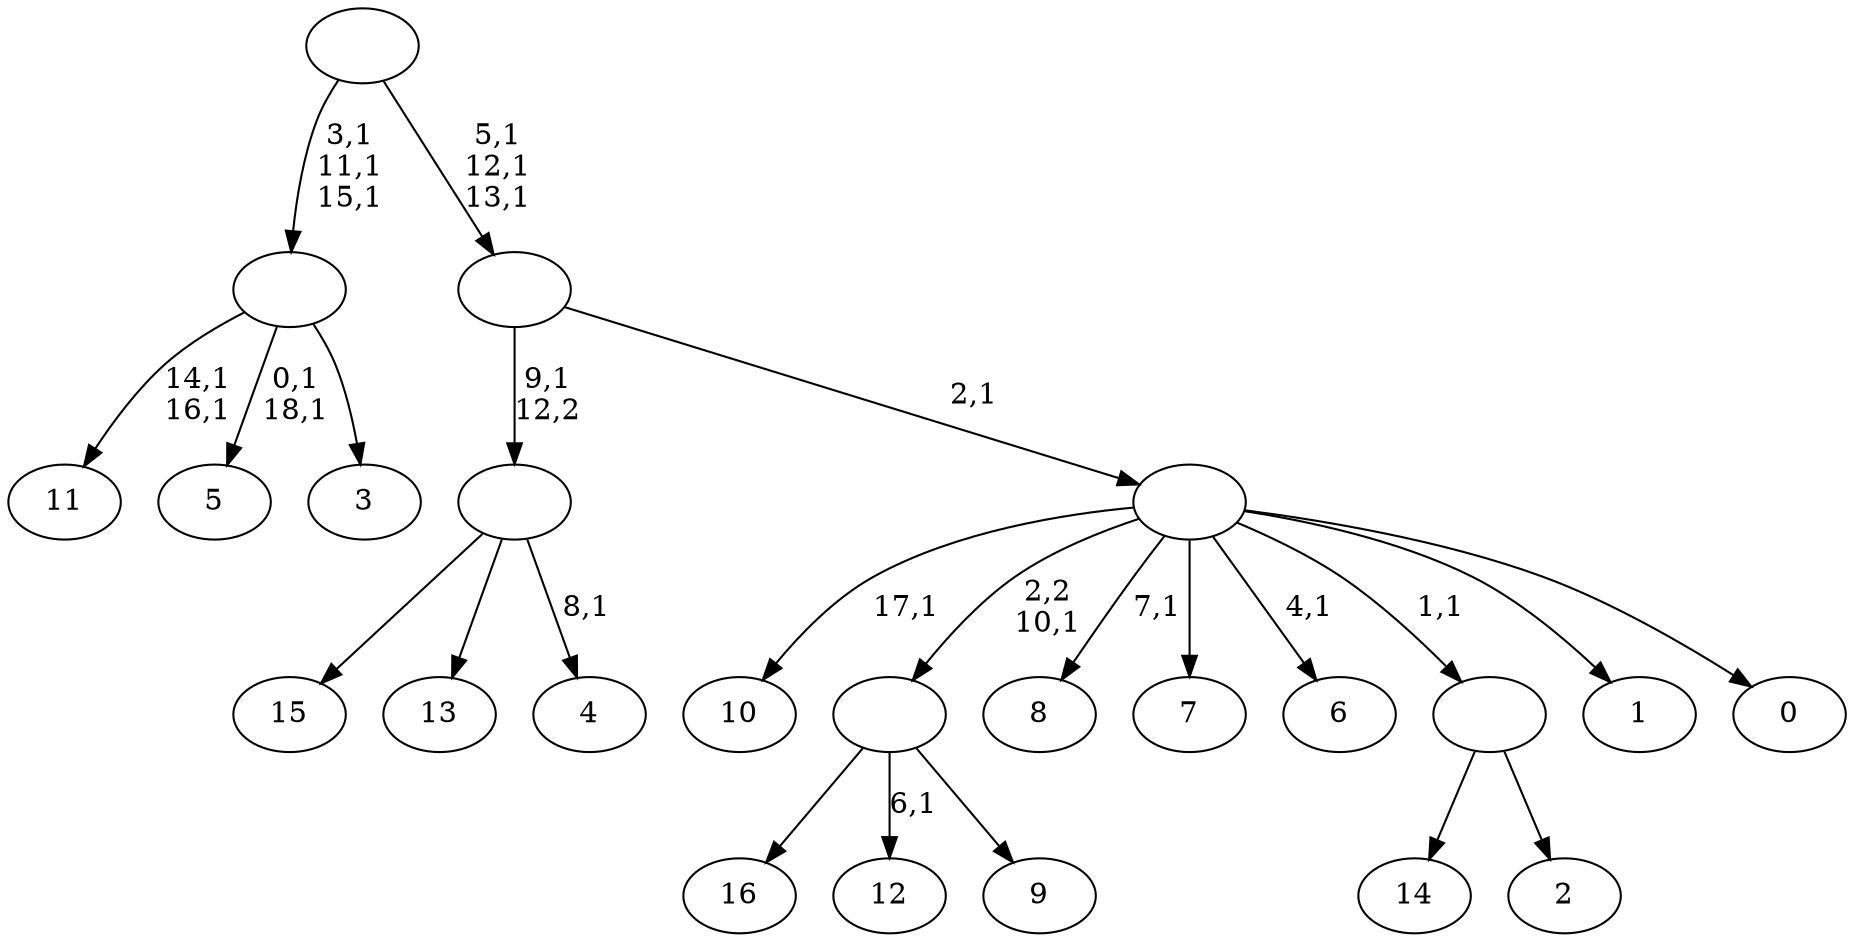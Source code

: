 digraph T {
	36 [label="16"]
	35 [label="15"]
	34 [label="14"]
	33 [label="13"]
	32 [label="12"]
	30 [label="11"]
	27 [label="10"]
	25 [label="9"]
	24 [label=""]
	23 [label="8"]
	21 [label="7"]
	20 [label="6"]
	18 [label="5"]
	15 [label="4"]
	13 [label=""]
	12 [label="3"]
	11 [label=""]
	8 [label="2"]
	7 [label=""]
	6 [label="1"]
	5 [label="0"]
	4 [label=""]
	3 [label=""]
	0 [label=""]
	24 -> 32 [label="6,1"]
	24 -> 36 [label=""]
	24 -> 25 [label=""]
	13 -> 15 [label="8,1"]
	13 -> 35 [label=""]
	13 -> 33 [label=""]
	11 -> 18 [label="0,1\n18,1"]
	11 -> 30 [label="14,1\n16,1"]
	11 -> 12 [label=""]
	7 -> 34 [label=""]
	7 -> 8 [label=""]
	4 -> 20 [label="4,1"]
	4 -> 23 [label="7,1"]
	4 -> 27 [label="17,1"]
	4 -> 24 [label="2,2\n10,1"]
	4 -> 21 [label=""]
	4 -> 7 [label="1,1"]
	4 -> 6 [label=""]
	4 -> 5 [label=""]
	3 -> 13 [label="9,1\n12,2"]
	3 -> 4 [label="2,1"]
	0 -> 3 [label="5,1\n12,1\n13,1"]
	0 -> 11 [label="3,1\n11,1\n15,1"]
}
